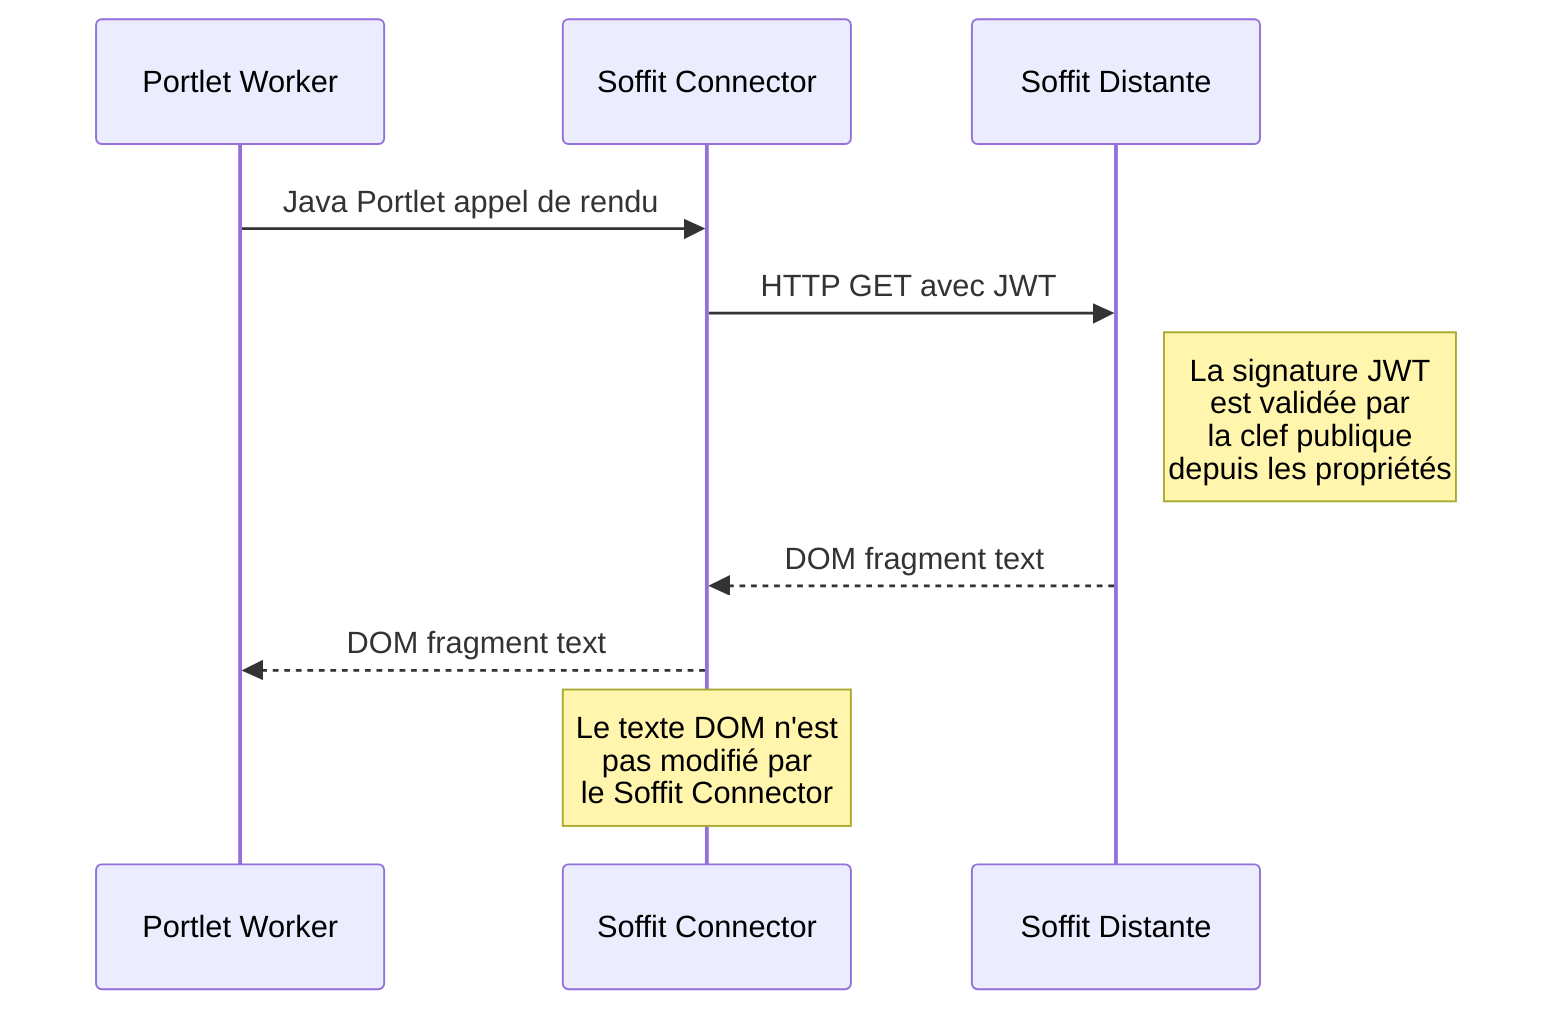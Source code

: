 sequenceDiagram
    Portlet Worker   ->>  Soffit Connector: Java Portlet appel de rendu
    Soffit Connector ->>  Soffit Distante:    HTTP GET avec JWT
    Note right of Soffit Distante: La signature JWT<br>est validée par<br>la clef publique <br>depuis les propriétés
    Soffit Distante   -->> Soffit Connector: DOM fragment text
    Soffit Connector -->> Portlet Worker:   DOM fragment text
    Note over Soffit Connector: Le texte DOM n'est <br>pas modifié par<br>le Soffit Connector
